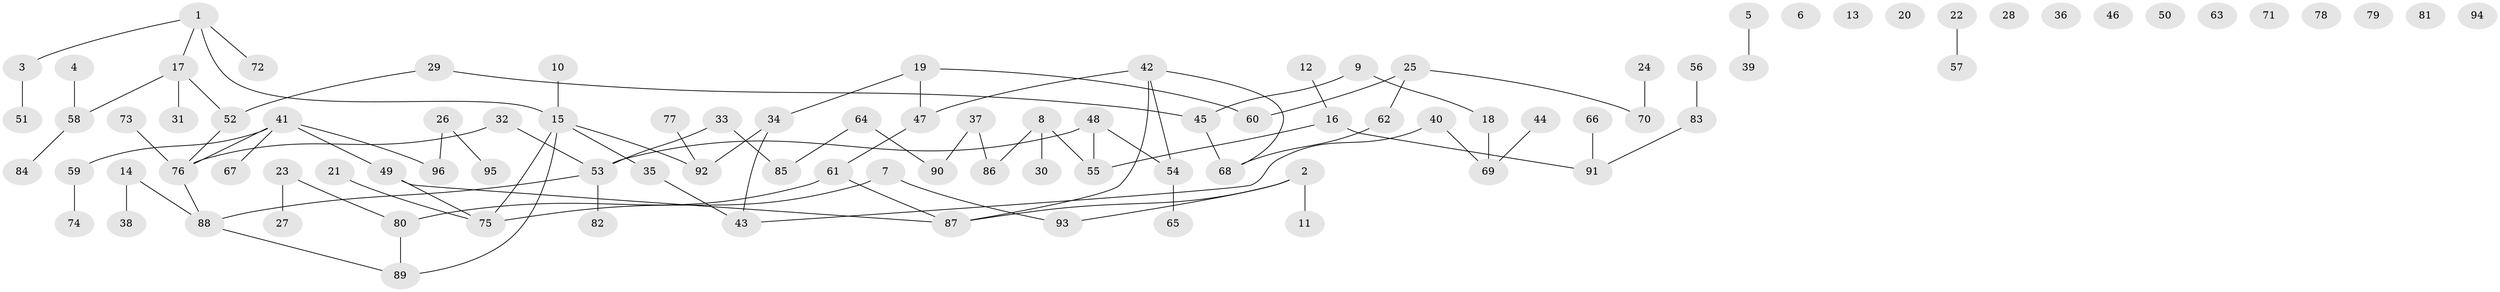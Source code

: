 // Generated by graph-tools (version 1.1) at 2025/13/03/09/25 04:13:03]
// undirected, 96 vertices, 93 edges
graph export_dot {
graph [start="1"]
  node [color=gray90,style=filled];
  1;
  2;
  3;
  4;
  5;
  6;
  7;
  8;
  9;
  10;
  11;
  12;
  13;
  14;
  15;
  16;
  17;
  18;
  19;
  20;
  21;
  22;
  23;
  24;
  25;
  26;
  27;
  28;
  29;
  30;
  31;
  32;
  33;
  34;
  35;
  36;
  37;
  38;
  39;
  40;
  41;
  42;
  43;
  44;
  45;
  46;
  47;
  48;
  49;
  50;
  51;
  52;
  53;
  54;
  55;
  56;
  57;
  58;
  59;
  60;
  61;
  62;
  63;
  64;
  65;
  66;
  67;
  68;
  69;
  70;
  71;
  72;
  73;
  74;
  75;
  76;
  77;
  78;
  79;
  80;
  81;
  82;
  83;
  84;
  85;
  86;
  87;
  88;
  89;
  90;
  91;
  92;
  93;
  94;
  95;
  96;
  1 -- 3;
  1 -- 15;
  1 -- 17;
  1 -- 72;
  2 -- 11;
  2 -- 87;
  2 -- 93;
  3 -- 51;
  4 -- 58;
  5 -- 39;
  7 -- 75;
  7 -- 93;
  8 -- 30;
  8 -- 55;
  8 -- 86;
  9 -- 18;
  9 -- 45;
  10 -- 15;
  12 -- 16;
  14 -- 38;
  14 -- 88;
  15 -- 35;
  15 -- 75;
  15 -- 89;
  15 -- 92;
  16 -- 55;
  16 -- 91;
  17 -- 31;
  17 -- 52;
  17 -- 58;
  18 -- 69;
  19 -- 34;
  19 -- 47;
  19 -- 60;
  21 -- 75;
  22 -- 57;
  23 -- 27;
  23 -- 80;
  24 -- 70;
  25 -- 60;
  25 -- 62;
  25 -- 70;
  26 -- 95;
  26 -- 96;
  29 -- 45;
  29 -- 52;
  32 -- 53;
  32 -- 76;
  33 -- 53;
  33 -- 85;
  34 -- 43;
  34 -- 92;
  35 -- 43;
  37 -- 86;
  37 -- 90;
  40 -- 43;
  40 -- 69;
  41 -- 49;
  41 -- 59;
  41 -- 67;
  41 -- 76;
  41 -- 96;
  42 -- 47;
  42 -- 54;
  42 -- 68;
  42 -- 87;
  44 -- 69;
  45 -- 68;
  47 -- 61;
  48 -- 53;
  48 -- 54;
  48 -- 55;
  49 -- 75;
  49 -- 87;
  52 -- 76;
  53 -- 82;
  53 -- 88;
  54 -- 65;
  56 -- 83;
  58 -- 84;
  59 -- 74;
  61 -- 80;
  61 -- 87;
  62 -- 68;
  64 -- 85;
  64 -- 90;
  66 -- 91;
  73 -- 76;
  76 -- 88;
  77 -- 92;
  80 -- 89;
  83 -- 91;
  88 -- 89;
}

